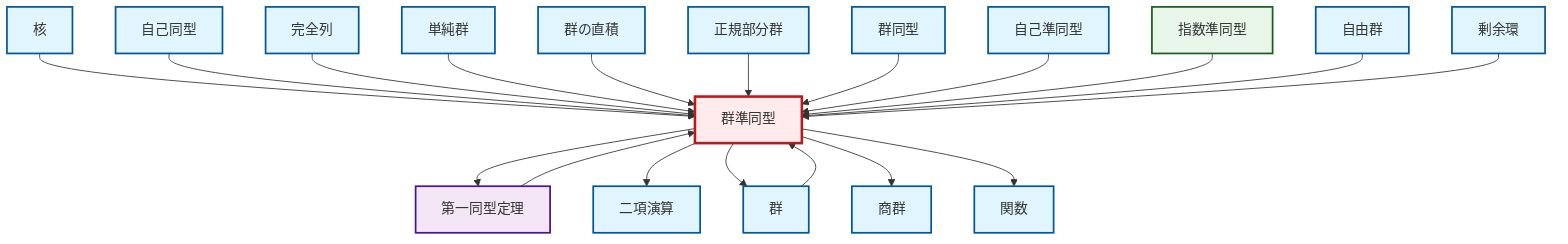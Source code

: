 graph TD
    classDef definition fill:#e1f5fe,stroke:#01579b,stroke-width:2px
    classDef theorem fill:#f3e5f5,stroke:#4a148c,stroke-width:2px
    classDef axiom fill:#fff3e0,stroke:#e65100,stroke-width:2px
    classDef example fill:#e8f5e9,stroke:#1b5e20,stroke-width:2px
    classDef current fill:#ffebee,stroke:#b71c1c,stroke-width:3px
    def-simple-group["単純群"]:::definition
    def-endomorphism["自己準同型"]:::definition
    def-exact-sequence["完全列"]:::definition
    def-homomorphism["群準同型"]:::definition
    thm-first-isomorphism["第一同型定理"]:::theorem
    def-normal-subgroup["正規部分群"]:::definition
    def-quotient-group["商群"]:::definition
    def-kernel["核"]:::definition
    def-group["群"]:::definition
    def-automorphism["自己同型"]:::definition
    def-isomorphism["群同型"]:::definition
    def-free-group["自由群"]:::definition
    def-direct-product["群の直積"]:::definition
    def-quotient-ring["剰余環"]:::definition
    ex-exponential-homomorphism["指数準同型"]:::example
    def-function["関数"]:::definition
    def-binary-operation["二項演算"]:::definition
    def-kernel --> def-homomorphism
    def-homomorphism --> thm-first-isomorphism
    def-homomorphism --> def-binary-operation
    def-automorphism --> def-homomorphism
    def-exact-sequence --> def-homomorphism
    def-simple-group --> def-homomorphism
    def-direct-product --> def-homomorphism
    def-normal-subgroup --> def-homomorphism
    def-homomorphism --> def-group
    def-homomorphism --> def-quotient-group
    def-isomorphism --> def-homomorphism
    def-group --> def-homomorphism
    thm-first-isomorphism --> def-homomorphism
    def-endomorphism --> def-homomorphism
    ex-exponential-homomorphism --> def-homomorphism
    def-free-group --> def-homomorphism
    def-quotient-ring --> def-homomorphism
    def-homomorphism --> def-function
    class def-homomorphism current